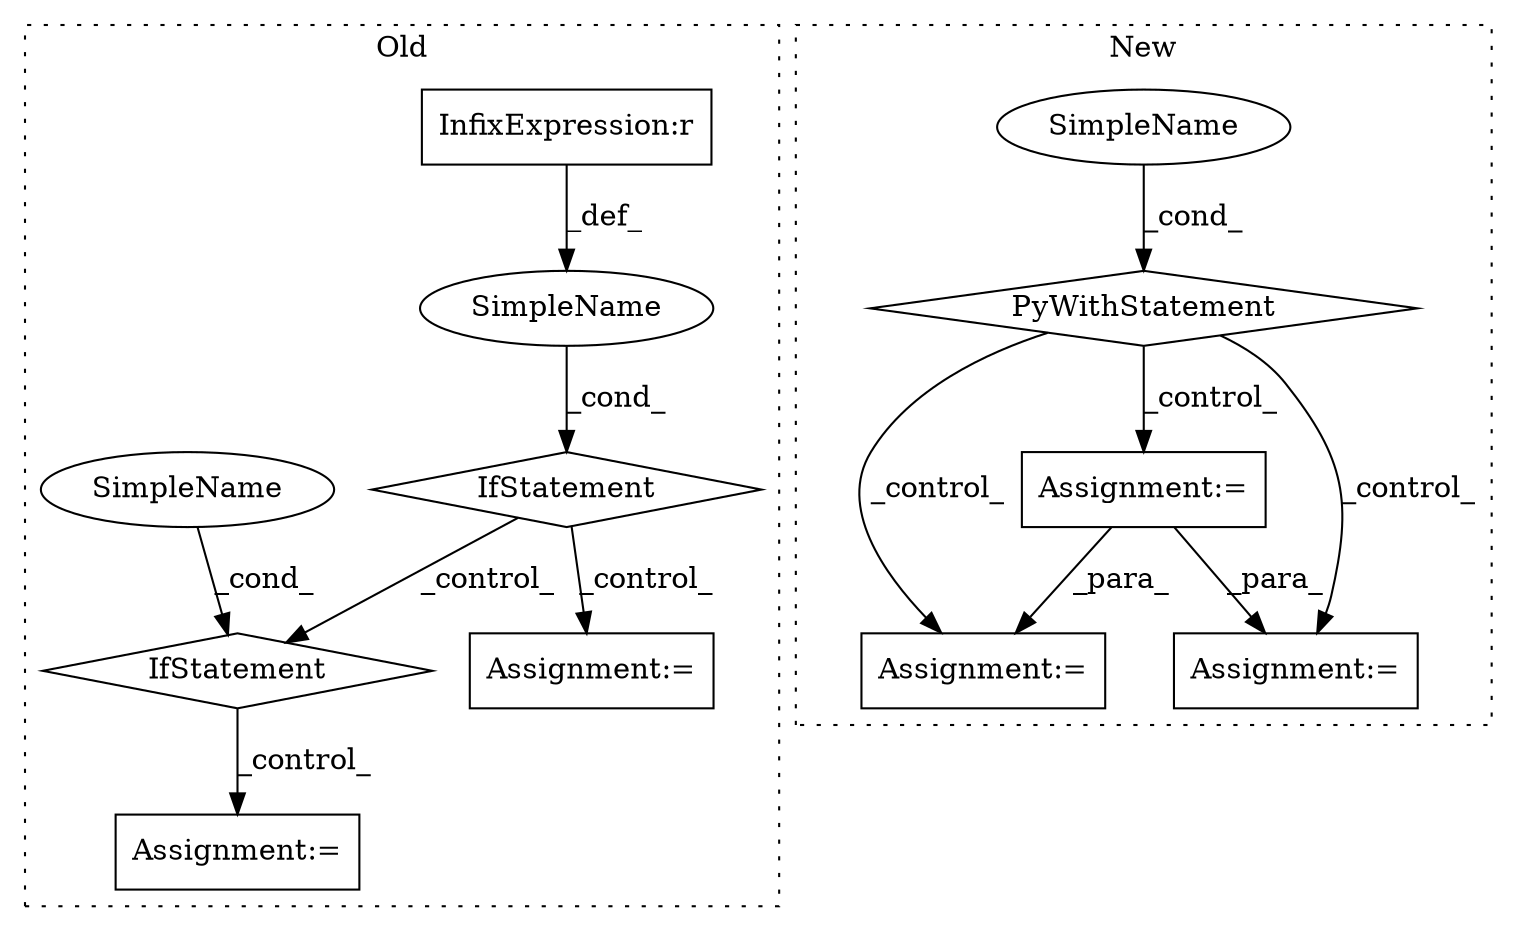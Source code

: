 digraph G {
subgraph cluster0 {
1 [label="IfStatement" a="25" s="7241,7269" l="4,2" shape="diamond"];
5 [label="Assignment:=" a="7" s="7486" l="1" shape="box"];
6 [label="SimpleName" a="42" s="" l="" shape="ellipse"];
7 [label="Assignment:=" a="7" s="7287" l="1" shape="box"];
9 [label="InfixExpression:r" a="27" s="7264" l="4" shape="box"];
10 [label="IfStatement" a="25" s="7393,7421" l="4,2" shape="diamond"];
11 [label="SimpleName" a="42" s="" l="" shape="ellipse"];
label = "Old";
style="dotted";
}
subgraph cluster1 {
2 [label="PyWithStatement" a="104" s="7180,7225" l="10,2" shape="diamond"];
3 [label="Assignment:=" a="7" s="7264" l="1" shape="box"];
4 [label="SimpleName" a="42" s="" l="" shape="ellipse"];
8 [label="Assignment:=" a="7" s="7243" l="5" shape="box"];
12 [label="Assignment:=" a="7" s="7306" l="1" shape="box"];
label = "New";
style="dotted";
}
1 -> 7 [label="_control_"];
1 -> 10 [label="_control_"];
2 -> 3 [label="_control_"];
2 -> 8 [label="_control_"];
2 -> 12 [label="_control_"];
4 -> 2 [label="_cond_"];
6 -> 1 [label="_cond_"];
8 -> 12 [label="_para_"];
8 -> 3 [label="_para_"];
9 -> 6 [label="_def_"];
10 -> 5 [label="_control_"];
11 -> 10 [label="_cond_"];
}